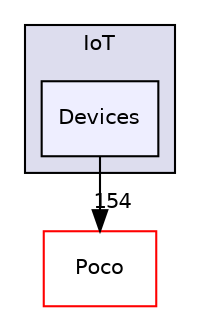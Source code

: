 digraph "AppFrameWork/include/IoT/Devices" {
  compound=true
  node [ fontsize="10", fontname="Helvetica"];
  edge [ labelfontsize="10", labelfontname="Helvetica"];
  subgraph clusterdir_b3cd7bd63d954071f0f0f4c2b9f78ea6 {
    graph [ bgcolor="#ddddee", pencolor="black", label="IoT" fontname="Helvetica", fontsize="10", URL="dir_b3cd7bd63d954071f0f0f4c2b9f78ea6.html"]
  dir_d976d7b883bf90ced9344a65530de782 [shape=box, label="Devices", style="filled", fillcolor="#eeeeff", pencolor="black", URL="dir_d976d7b883bf90ced9344a65530de782.html"];
  }
  dir_59c12342eddca02fbd00a40f57d0211b [shape=box label="Poco" fillcolor="white" style="filled" color="red" URL="dir_59c12342eddca02fbd00a40f57d0211b.html"];
  dir_d976d7b883bf90ced9344a65530de782->dir_59c12342eddca02fbd00a40f57d0211b [headlabel="154", labeldistance=1.5 headhref="dir_000014_000025.html"];
}
